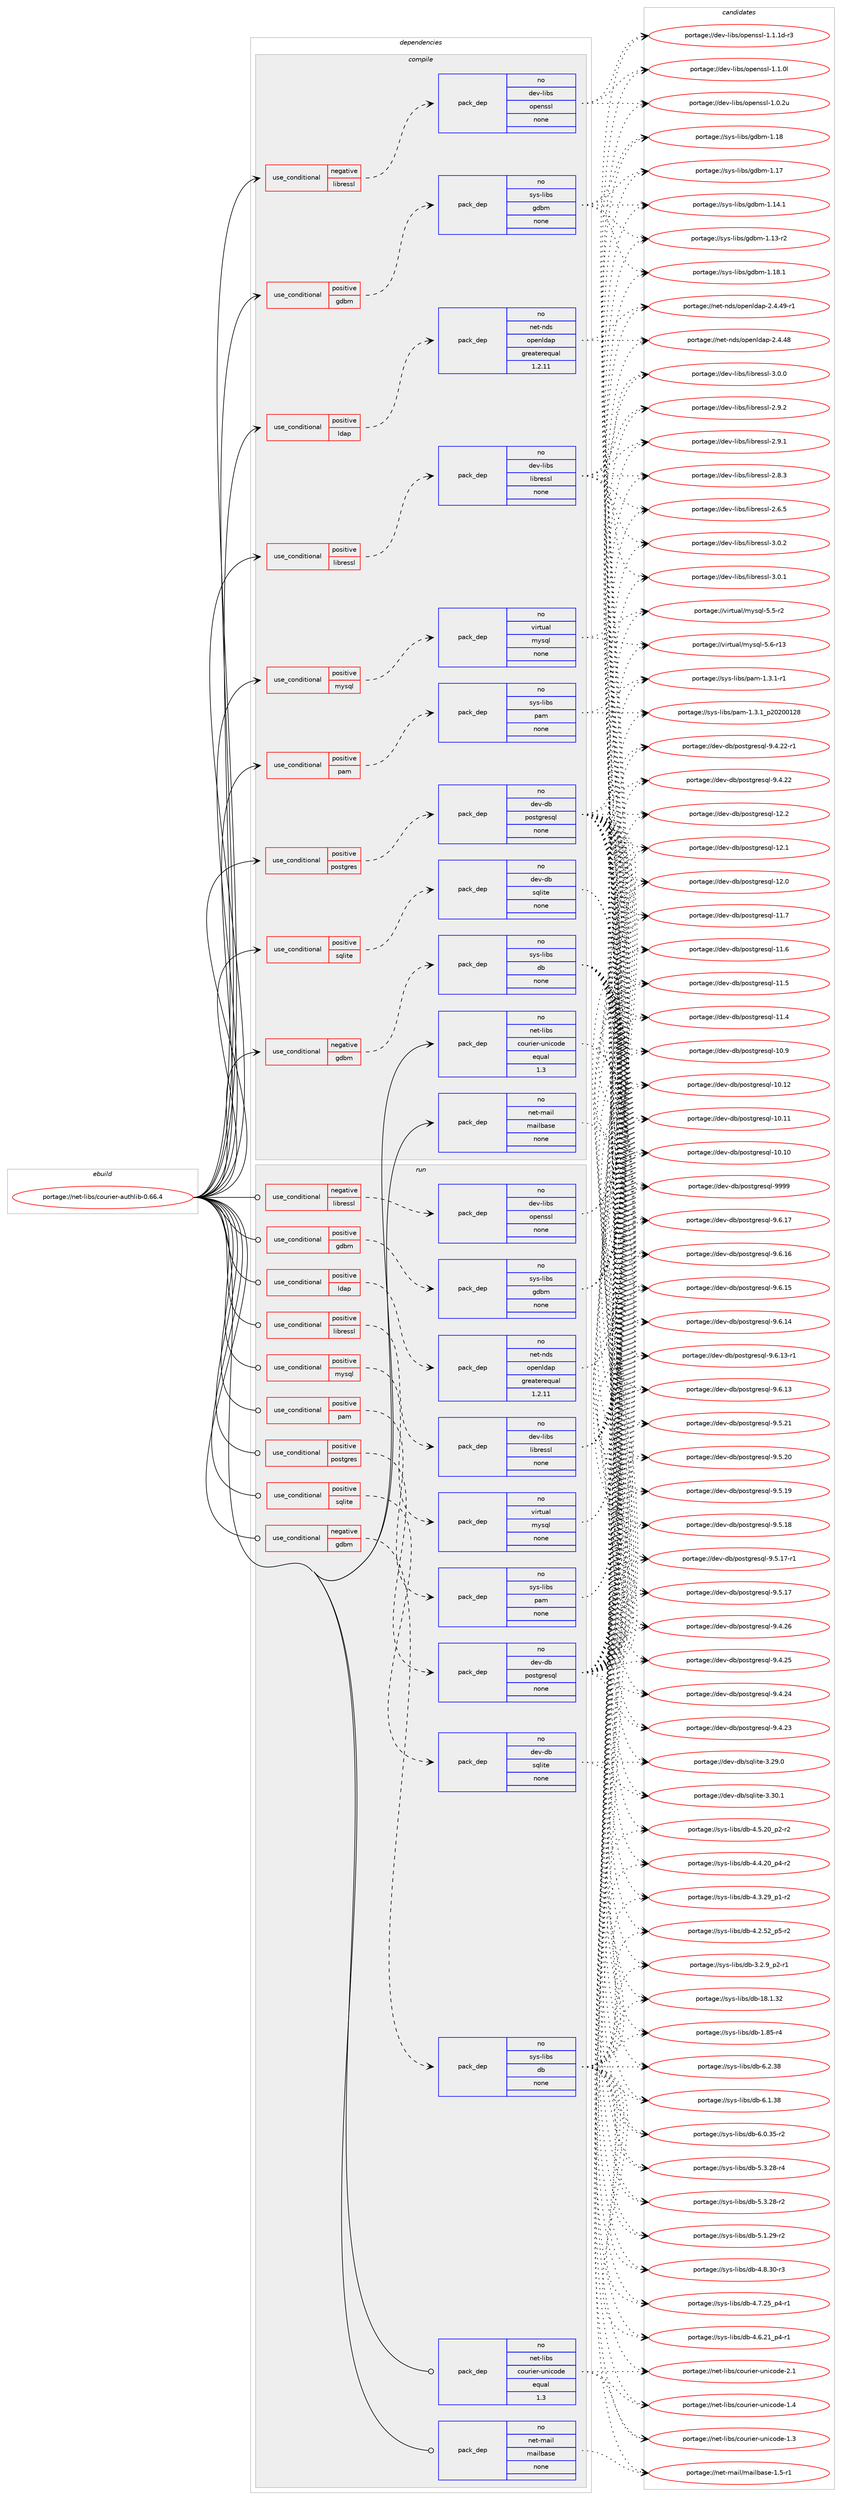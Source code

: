 digraph prolog {

# *************
# Graph options
# *************

newrank=true;
concentrate=true;
compound=true;
graph [rankdir=LR,fontname=Helvetica,fontsize=10,ranksep=1.5];#, ranksep=2.5, nodesep=0.2];
edge  [arrowhead=vee];
node  [fontname=Helvetica,fontsize=10];

# **********
# The ebuild
# **********

subgraph cluster_leftcol {
color=gray;
rank=same;
label=<<i>ebuild</i>>;
id [label="portage://net-libs/courier-authlib-0.66.4", color=red, width=4, href="../net-libs/courier-authlib-0.66.4.svg"];
}

# ****************
# The dependencies
# ****************

subgraph cluster_midcol {
color=gray;
label=<<i>dependencies</i>>;
subgraph cluster_compile {
fillcolor="#eeeeee";
style=filled;
label=<<i>compile</i>>;
subgraph cond26524 {
dependency124990 [label=<<TABLE BORDER="0" CELLBORDER="1" CELLSPACING="0" CELLPADDING="4"><TR><TD ROWSPAN="3" CELLPADDING="10">use_conditional</TD></TR><TR><TD>negative</TD></TR><TR><TD>gdbm</TD></TR></TABLE>>, shape=none, color=red];
subgraph pack96294 {
dependency124991 [label=<<TABLE BORDER="0" CELLBORDER="1" CELLSPACING="0" CELLPADDING="4" WIDTH="220"><TR><TD ROWSPAN="6" CELLPADDING="30">pack_dep</TD></TR><TR><TD WIDTH="110">no</TD></TR><TR><TD>sys-libs</TD></TR><TR><TD>db</TD></TR><TR><TD>none</TD></TR><TR><TD></TD></TR></TABLE>>, shape=none, color=blue];
}
dependency124990:e -> dependency124991:w [weight=20,style="dashed",arrowhead="vee"];
}
id:e -> dependency124990:w [weight=20,style="solid",arrowhead="vee"];
subgraph cond26525 {
dependency124992 [label=<<TABLE BORDER="0" CELLBORDER="1" CELLSPACING="0" CELLPADDING="4"><TR><TD ROWSPAN="3" CELLPADDING="10">use_conditional</TD></TR><TR><TD>negative</TD></TR><TR><TD>libressl</TD></TR></TABLE>>, shape=none, color=red];
subgraph pack96295 {
dependency124993 [label=<<TABLE BORDER="0" CELLBORDER="1" CELLSPACING="0" CELLPADDING="4" WIDTH="220"><TR><TD ROWSPAN="6" CELLPADDING="30">pack_dep</TD></TR><TR><TD WIDTH="110">no</TD></TR><TR><TD>dev-libs</TD></TR><TR><TD>openssl</TD></TR><TR><TD>none</TD></TR><TR><TD></TD></TR></TABLE>>, shape=none, color=blue];
}
dependency124992:e -> dependency124993:w [weight=20,style="dashed",arrowhead="vee"];
}
id:e -> dependency124992:w [weight=20,style="solid",arrowhead="vee"];
subgraph cond26526 {
dependency124994 [label=<<TABLE BORDER="0" CELLBORDER="1" CELLSPACING="0" CELLPADDING="4"><TR><TD ROWSPAN="3" CELLPADDING="10">use_conditional</TD></TR><TR><TD>positive</TD></TR><TR><TD>gdbm</TD></TR></TABLE>>, shape=none, color=red];
subgraph pack96296 {
dependency124995 [label=<<TABLE BORDER="0" CELLBORDER="1" CELLSPACING="0" CELLPADDING="4" WIDTH="220"><TR><TD ROWSPAN="6" CELLPADDING="30">pack_dep</TD></TR><TR><TD WIDTH="110">no</TD></TR><TR><TD>sys-libs</TD></TR><TR><TD>gdbm</TD></TR><TR><TD>none</TD></TR><TR><TD></TD></TR></TABLE>>, shape=none, color=blue];
}
dependency124994:e -> dependency124995:w [weight=20,style="dashed",arrowhead="vee"];
}
id:e -> dependency124994:w [weight=20,style="solid",arrowhead="vee"];
subgraph cond26527 {
dependency124996 [label=<<TABLE BORDER="0" CELLBORDER="1" CELLSPACING="0" CELLPADDING="4"><TR><TD ROWSPAN="3" CELLPADDING="10">use_conditional</TD></TR><TR><TD>positive</TD></TR><TR><TD>ldap</TD></TR></TABLE>>, shape=none, color=red];
subgraph pack96297 {
dependency124997 [label=<<TABLE BORDER="0" CELLBORDER="1" CELLSPACING="0" CELLPADDING="4" WIDTH="220"><TR><TD ROWSPAN="6" CELLPADDING="30">pack_dep</TD></TR><TR><TD WIDTH="110">no</TD></TR><TR><TD>net-nds</TD></TR><TR><TD>openldap</TD></TR><TR><TD>greaterequal</TD></TR><TR><TD>1.2.11</TD></TR></TABLE>>, shape=none, color=blue];
}
dependency124996:e -> dependency124997:w [weight=20,style="dashed",arrowhead="vee"];
}
id:e -> dependency124996:w [weight=20,style="solid",arrowhead="vee"];
subgraph cond26528 {
dependency124998 [label=<<TABLE BORDER="0" CELLBORDER="1" CELLSPACING="0" CELLPADDING="4"><TR><TD ROWSPAN="3" CELLPADDING="10">use_conditional</TD></TR><TR><TD>positive</TD></TR><TR><TD>libressl</TD></TR></TABLE>>, shape=none, color=red];
subgraph pack96298 {
dependency124999 [label=<<TABLE BORDER="0" CELLBORDER="1" CELLSPACING="0" CELLPADDING="4" WIDTH="220"><TR><TD ROWSPAN="6" CELLPADDING="30">pack_dep</TD></TR><TR><TD WIDTH="110">no</TD></TR><TR><TD>dev-libs</TD></TR><TR><TD>libressl</TD></TR><TR><TD>none</TD></TR><TR><TD></TD></TR></TABLE>>, shape=none, color=blue];
}
dependency124998:e -> dependency124999:w [weight=20,style="dashed",arrowhead="vee"];
}
id:e -> dependency124998:w [weight=20,style="solid",arrowhead="vee"];
subgraph cond26529 {
dependency125000 [label=<<TABLE BORDER="0" CELLBORDER="1" CELLSPACING="0" CELLPADDING="4"><TR><TD ROWSPAN="3" CELLPADDING="10">use_conditional</TD></TR><TR><TD>positive</TD></TR><TR><TD>mysql</TD></TR></TABLE>>, shape=none, color=red];
subgraph pack96299 {
dependency125001 [label=<<TABLE BORDER="0" CELLBORDER="1" CELLSPACING="0" CELLPADDING="4" WIDTH="220"><TR><TD ROWSPAN="6" CELLPADDING="30">pack_dep</TD></TR><TR><TD WIDTH="110">no</TD></TR><TR><TD>virtual</TD></TR><TR><TD>mysql</TD></TR><TR><TD>none</TD></TR><TR><TD></TD></TR></TABLE>>, shape=none, color=blue];
}
dependency125000:e -> dependency125001:w [weight=20,style="dashed",arrowhead="vee"];
}
id:e -> dependency125000:w [weight=20,style="solid",arrowhead="vee"];
subgraph cond26530 {
dependency125002 [label=<<TABLE BORDER="0" CELLBORDER="1" CELLSPACING="0" CELLPADDING="4"><TR><TD ROWSPAN="3" CELLPADDING="10">use_conditional</TD></TR><TR><TD>positive</TD></TR><TR><TD>pam</TD></TR></TABLE>>, shape=none, color=red];
subgraph pack96300 {
dependency125003 [label=<<TABLE BORDER="0" CELLBORDER="1" CELLSPACING="0" CELLPADDING="4" WIDTH="220"><TR><TD ROWSPAN="6" CELLPADDING="30">pack_dep</TD></TR><TR><TD WIDTH="110">no</TD></TR><TR><TD>sys-libs</TD></TR><TR><TD>pam</TD></TR><TR><TD>none</TD></TR><TR><TD></TD></TR></TABLE>>, shape=none, color=blue];
}
dependency125002:e -> dependency125003:w [weight=20,style="dashed",arrowhead="vee"];
}
id:e -> dependency125002:w [weight=20,style="solid",arrowhead="vee"];
subgraph cond26531 {
dependency125004 [label=<<TABLE BORDER="0" CELLBORDER="1" CELLSPACING="0" CELLPADDING="4"><TR><TD ROWSPAN="3" CELLPADDING="10">use_conditional</TD></TR><TR><TD>positive</TD></TR><TR><TD>postgres</TD></TR></TABLE>>, shape=none, color=red];
subgraph pack96301 {
dependency125005 [label=<<TABLE BORDER="0" CELLBORDER="1" CELLSPACING="0" CELLPADDING="4" WIDTH="220"><TR><TD ROWSPAN="6" CELLPADDING="30">pack_dep</TD></TR><TR><TD WIDTH="110">no</TD></TR><TR><TD>dev-db</TD></TR><TR><TD>postgresql</TD></TR><TR><TD>none</TD></TR><TR><TD></TD></TR></TABLE>>, shape=none, color=blue];
}
dependency125004:e -> dependency125005:w [weight=20,style="dashed",arrowhead="vee"];
}
id:e -> dependency125004:w [weight=20,style="solid",arrowhead="vee"];
subgraph cond26532 {
dependency125006 [label=<<TABLE BORDER="0" CELLBORDER="1" CELLSPACING="0" CELLPADDING="4"><TR><TD ROWSPAN="3" CELLPADDING="10">use_conditional</TD></TR><TR><TD>positive</TD></TR><TR><TD>sqlite</TD></TR></TABLE>>, shape=none, color=red];
subgraph pack96302 {
dependency125007 [label=<<TABLE BORDER="0" CELLBORDER="1" CELLSPACING="0" CELLPADDING="4" WIDTH="220"><TR><TD ROWSPAN="6" CELLPADDING="30">pack_dep</TD></TR><TR><TD WIDTH="110">no</TD></TR><TR><TD>dev-db</TD></TR><TR><TD>sqlite</TD></TR><TR><TD>none</TD></TR><TR><TD></TD></TR></TABLE>>, shape=none, color=blue];
}
dependency125006:e -> dependency125007:w [weight=20,style="dashed",arrowhead="vee"];
}
id:e -> dependency125006:w [weight=20,style="solid",arrowhead="vee"];
subgraph pack96303 {
dependency125008 [label=<<TABLE BORDER="0" CELLBORDER="1" CELLSPACING="0" CELLPADDING="4" WIDTH="220"><TR><TD ROWSPAN="6" CELLPADDING="30">pack_dep</TD></TR><TR><TD WIDTH="110">no</TD></TR><TR><TD>net-libs</TD></TR><TR><TD>courier-unicode</TD></TR><TR><TD>equal</TD></TR><TR><TD>1.3</TD></TR></TABLE>>, shape=none, color=blue];
}
id:e -> dependency125008:w [weight=20,style="solid",arrowhead="vee"];
subgraph pack96304 {
dependency125009 [label=<<TABLE BORDER="0" CELLBORDER="1" CELLSPACING="0" CELLPADDING="4" WIDTH="220"><TR><TD ROWSPAN="6" CELLPADDING="30">pack_dep</TD></TR><TR><TD WIDTH="110">no</TD></TR><TR><TD>net-mail</TD></TR><TR><TD>mailbase</TD></TR><TR><TD>none</TD></TR><TR><TD></TD></TR></TABLE>>, shape=none, color=blue];
}
id:e -> dependency125009:w [weight=20,style="solid",arrowhead="vee"];
}
subgraph cluster_compileandrun {
fillcolor="#eeeeee";
style=filled;
label=<<i>compile and run</i>>;
}
subgraph cluster_run {
fillcolor="#eeeeee";
style=filled;
label=<<i>run</i>>;
subgraph cond26533 {
dependency125010 [label=<<TABLE BORDER="0" CELLBORDER="1" CELLSPACING="0" CELLPADDING="4"><TR><TD ROWSPAN="3" CELLPADDING="10">use_conditional</TD></TR><TR><TD>negative</TD></TR><TR><TD>gdbm</TD></TR></TABLE>>, shape=none, color=red];
subgraph pack96305 {
dependency125011 [label=<<TABLE BORDER="0" CELLBORDER="1" CELLSPACING="0" CELLPADDING="4" WIDTH="220"><TR><TD ROWSPAN="6" CELLPADDING="30">pack_dep</TD></TR><TR><TD WIDTH="110">no</TD></TR><TR><TD>sys-libs</TD></TR><TR><TD>db</TD></TR><TR><TD>none</TD></TR><TR><TD></TD></TR></TABLE>>, shape=none, color=blue];
}
dependency125010:e -> dependency125011:w [weight=20,style="dashed",arrowhead="vee"];
}
id:e -> dependency125010:w [weight=20,style="solid",arrowhead="odot"];
subgraph cond26534 {
dependency125012 [label=<<TABLE BORDER="0" CELLBORDER="1" CELLSPACING="0" CELLPADDING="4"><TR><TD ROWSPAN="3" CELLPADDING="10">use_conditional</TD></TR><TR><TD>negative</TD></TR><TR><TD>libressl</TD></TR></TABLE>>, shape=none, color=red];
subgraph pack96306 {
dependency125013 [label=<<TABLE BORDER="0" CELLBORDER="1" CELLSPACING="0" CELLPADDING="4" WIDTH="220"><TR><TD ROWSPAN="6" CELLPADDING="30">pack_dep</TD></TR><TR><TD WIDTH="110">no</TD></TR><TR><TD>dev-libs</TD></TR><TR><TD>openssl</TD></TR><TR><TD>none</TD></TR><TR><TD></TD></TR></TABLE>>, shape=none, color=blue];
}
dependency125012:e -> dependency125013:w [weight=20,style="dashed",arrowhead="vee"];
}
id:e -> dependency125012:w [weight=20,style="solid",arrowhead="odot"];
subgraph cond26535 {
dependency125014 [label=<<TABLE BORDER="0" CELLBORDER="1" CELLSPACING="0" CELLPADDING="4"><TR><TD ROWSPAN="3" CELLPADDING="10">use_conditional</TD></TR><TR><TD>positive</TD></TR><TR><TD>gdbm</TD></TR></TABLE>>, shape=none, color=red];
subgraph pack96307 {
dependency125015 [label=<<TABLE BORDER="0" CELLBORDER="1" CELLSPACING="0" CELLPADDING="4" WIDTH="220"><TR><TD ROWSPAN="6" CELLPADDING="30">pack_dep</TD></TR><TR><TD WIDTH="110">no</TD></TR><TR><TD>sys-libs</TD></TR><TR><TD>gdbm</TD></TR><TR><TD>none</TD></TR><TR><TD></TD></TR></TABLE>>, shape=none, color=blue];
}
dependency125014:e -> dependency125015:w [weight=20,style="dashed",arrowhead="vee"];
}
id:e -> dependency125014:w [weight=20,style="solid",arrowhead="odot"];
subgraph cond26536 {
dependency125016 [label=<<TABLE BORDER="0" CELLBORDER="1" CELLSPACING="0" CELLPADDING="4"><TR><TD ROWSPAN="3" CELLPADDING="10">use_conditional</TD></TR><TR><TD>positive</TD></TR><TR><TD>ldap</TD></TR></TABLE>>, shape=none, color=red];
subgraph pack96308 {
dependency125017 [label=<<TABLE BORDER="0" CELLBORDER="1" CELLSPACING="0" CELLPADDING="4" WIDTH="220"><TR><TD ROWSPAN="6" CELLPADDING="30">pack_dep</TD></TR><TR><TD WIDTH="110">no</TD></TR><TR><TD>net-nds</TD></TR><TR><TD>openldap</TD></TR><TR><TD>greaterequal</TD></TR><TR><TD>1.2.11</TD></TR></TABLE>>, shape=none, color=blue];
}
dependency125016:e -> dependency125017:w [weight=20,style="dashed",arrowhead="vee"];
}
id:e -> dependency125016:w [weight=20,style="solid",arrowhead="odot"];
subgraph cond26537 {
dependency125018 [label=<<TABLE BORDER="0" CELLBORDER="1" CELLSPACING="0" CELLPADDING="4"><TR><TD ROWSPAN="3" CELLPADDING="10">use_conditional</TD></TR><TR><TD>positive</TD></TR><TR><TD>libressl</TD></TR></TABLE>>, shape=none, color=red];
subgraph pack96309 {
dependency125019 [label=<<TABLE BORDER="0" CELLBORDER="1" CELLSPACING="0" CELLPADDING="4" WIDTH="220"><TR><TD ROWSPAN="6" CELLPADDING="30">pack_dep</TD></TR><TR><TD WIDTH="110">no</TD></TR><TR><TD>dev-libs</TD></TR><TR><TD>libressl</TD></TR><TR><TD>none</TD></TR><TR><TD></TD></TR></TABLE>>, shape=none, color=blue];
}
dependency125018:e -> dependency125019:w [weight=20,style="dashed",arrowhead="vee"];
}
id:e -> dependency125018:w [weight=20,style="solid",arrowhead="odot"];
subgraph cond26538 {
dependency125020 [label=<<TABLE BORDER="0" CELLBORDER="1" CELLSPACING="0" CELLPADDING="4"><TR><TD ROWSPAN="3" CELLPADDING="10">use_conditional</TD></TR><TR><TD>positive</TD></TR><TR><TD>mysql</TD></TR></TABLE>>, shape=none, color=red];
subgraph pack96310 {
dependency125021 [label=<<TABLE BORDER="0" CELLBORDER="1" CELLSPACING="0" CELLPADDING="4" WIDTH="220"><TR><TD ROWSPAN="6" CELLPADDING="30">pack_dep</TD></TR><TR><TD WIDTH="110">no</TD></TR><TR><TD>virtual</TD></TR><TR><TD>mysql</TD></TR><TR><TD>none</TD></TR><TR><TD></TD></TR></TABLE>>, shape=none, color=blue];
}
dependency125020:e -> dependency125021:w [weight=20,style="dashed",arrowhead="vee"];
}
id:e -> dependency125020:w [weight=20,style="solid",arrowhead="odot"];
subgraph cond26539 {
dependency125022 [label=<<TABLE BORDER="0" CELLBORDER="1" CELLSPACING="0" CELLPADDING="4"><TR><TD ROWSPAN="3" CELLPADDING="10">use_conditional</TD></TR><TR><TD>positive</TD></TR><TR><TD>pam</TD></TR></TABLE>>, shape=none, color=red];
subgraph pack96311 {
dependency125023 [label=<<TABLE BORDER="0" CELLBORDER="1" CELLSPACING="0" CELLPADDING="4" WIDTH="220"><TR><TD ROWSPAN="6" CELLPADDING="30">pack_dep</TD></TR><TR><TD WIDTH="110">no</TD></TR><TR><TD>sys-libs</TD></TR><TR><TD>pam</TD></TR><TR><TD>none</TD></TR><TR><TD></TD></TR></TABLE>>, shape=none, color=blue];
}
dependency125022:e -> dependency125023:w [weight=20,style="dashed",arrowhead="vee"];
}
id:e -> dependency125022:w [weight=20,style="solid",arrowhead="odot"];
subgraph cond26540 {
dependency125024 [label=<<TABLE BORDER="0" CELLBORDER="1" CELLSPACING="0" CELLPADDING="4"><TR><TD ROWSPAN="3" CELLPADDING="10">use_conditional</TD></TR><TR><TD>positive</TD></TR><TR><TD>postgres</TD></TR></TABLE>>, shape=none, color=red];
subgraph pack96312 {
dependency125025 [label=<<TABLE BORDER="0" CELLBORDER="1" CELLSPACING="0" CELLPADDING="4" WIDTH="220"><TR><TD ROWSPAN="6" CELLPADDING="30">pack_dep</TD></TR><TR><TD WIDTH="110">no</TD></TR><TR><TD>dev-db</TD></TR><TR><TD>postgresql</TD></TR><TR><TD>none</TD></TR><TR><TD></TD></TR></TABLE>>, shape=none, color=blue];
}
dependency125024:e -> dependency125025:w [weight=20,style="dashed",arrowhead="vee"];
}
id:e -> dependency125024:w [weight=20,style="solid",arrowhead="odot"];
subgraph cond26541 {
dependency125026 [label=<<TABLE BORDER="0" CELLBORDER="1" CELLSPACING="0" CELLPADDING="4"><TR><TD ROWSPAN="3" CELLPADDING="10">use_conditional</TD></TR><TR><TD>positive</TD></TR><TR><TD>sqlite</TD></TR></TABLE>>, shape=none, color=red];
subgraph pack96313 {
dependency125027 [label=<<TABLE BORDER="0" CELLBORDER="1" CELLSPACING="0" CELLPADDING="4" WIDTH="220"><TR><TD ROWSPAN="6" CELLPADDING="30">pack_dep</TD></TR><TR><TD WIDTH="110">no</TD></TR><TR><TD>dev-db</TD></TR><TR><TD>sqlite</TD></TR><TR><TD>none</TD></TR><TR><TD></TD></TR></TABLE>>, shape=none, color=blue];
}
dependency125026:e -> dependency125027:w [weight=20,style="dashed",arrowhead="vee"];
}
id:e -> dependency125026:w [weight=20,style="solid",arrowhead="odot"];
subgraph pack96314 {
dependency125028 [label=<<TABLE BORDER="0" CELLBORDER="1" CELLSPACING="0" CELLPADDING="4" WIDTH="220"><TR><TD ROWSPAN="6" CELLPADDING="30">pack_dep</TD></TR><TR><TD WIDTH="110">no</TD></TR><TR><TD>net-libs</TD></TR><TR><TD>courier-unicode</TD></TR><TR><TD>equal</TD></TR><TR><TD>1.3</TD></TR></TABLE>>, shape=none, color=blue];
}
id:e -> dependency125028:w [weight=20,style="solid",arrowhead="odot"];
subgraph pack96315 {
dependency125029 [label=<<TABLE BORDER="0" CELLBORDER="1" CELLSPACING="0" CELLPADDING="4" WIDTH="220"><TR><TD ROWSPAN="6" CELLPADDING="30">pack_dep</TD></TR><TR><TD WIDTH="110">no</TD></TR><TR><TD>net-mail</TD></TR><TR><TD>mailbase</TD></TR><TR><TD>none</TD></TR><TR><TD></TD></TR></TABLE>>, shape=none, color=blue];
}
id:e -> dependency125029:w [weight=20,style="solid",arrowhead="odot"];
}
}

# **************
# The candidates
# **************

subgraph cluster_choices {
rank=same;
color=gray;
label=<<i>candidates</i>>;

subgraph choice96294 {
color=black;
nodesep=1;
choice1151211154510810598115471009845544650465156 [label="portage://sys-libs/db-6.2.38", color=red, width=4,href="../sys-libs/db-6.2.38.svg"];
choice1151211154510810598115471009845544649465156 [label="portage://sys-libs/db-6.1.38", color=red, width=4,href="../sys-libs/db-6.1.38.svg"];
choice11512111545108105981154710098455446484651534511450 [label="portage://sys-libs/db-6.0.35-r2", color=red, width=4,href="../sys-libs/db-6.0.35-r2.svg"];
choice11512111545108105981154710098455346514650564511452 [label="portage://sys-libs/db-5.3.28-r4", color=red, width=4,href="../sys-libs/db-5.3.28-r4.svg"];
choice11512111545108105981154710098455346514650564511450 [label="portage://sys-libs/db-5.3.28-r2", color=red, width=4,href="../sys-libs/db-5.3.28-r2.svg"];
choice11512111545108105981154710098455346494650574511450 [label="portage://sys-libs/db-5.1.29-r2", color=red, width=4,href="../sys-libs/db-5.1.29-r2.svg"];
choice11512111545108105981154710098455246564651484511451 [label="portage://sys-libs/db-4.8.30-r3", color=red, width=4,href="../sys-libs/db-4.8.30-r3.svg"];
choice115121115451081059811547100984552465546505395112524511449 [label="portage://sys-libs/db-4.7.25_p4-r1", color=red, width=4,href="../sys-libs/db-4.7.25_p4-r1.svg"];
choice115121115451081059811547100984552465446504995112524511449 [label="portage://sys-libs/db-4.6.21_p4-r1", color=red, width=4,href="../sys-libs/db-4.6.21_p4-r1.svg"];
choice115121115451081059811547100984552465346504895112504511450 [label="portage://sys-libs/db-4.5.20_p2-r2", color=red, width=4,href="../sys-libs/db-4.5.20_p2-r2.svg"];
choice115121115451081059811547100984552465246504895112524511450 [label="portage://sys-libs/db-4.4.20_p4-r2", color=red, width=4,href="../sys-libs/db-4.4.20_p4-r2.svg"];
choice115121115451081059811547100984552465146505795112494511450 [label="portage://sys-libs/db-4.3.29_p1-r2", color=red, width=4,href="../sys-libs/db-4.3.29_p1-r2.svg"];
choice115121115451081059811547100984552465046535095112534511450 [label="portage://sys-libs/db-4.2.52_p5-r2", color=red, width=4,href="../sys-libs/db-4.2.52_p5-r2.svg"];
choice1151211154510810598115471009845514650465795112504511449 [label="portage://sys-libs/db-3.2.9_p2-r1", color=red, width=4,href="../sys-libs/db-3.2.9_p2-r1.svg"];
choice115121115451081059811547100984549564649465150 [label="portage://sys-libs/db-18.1.32", color=red, width=4,href="../sys-libs/db-18.1.32.svg"];
choice1151211154510810598115471009845494656534511452 [label="portage://sys-libs/db-1.85-r4", color=red, width=4,href="../sys-libs/db-1.85-r4.svg"];
dependency124991:e -> choice1151211154510810598115471009845544650465156:w [style=dotted,weight="100"];
dependency124991:e -> choice1151211154510810598115471009845544649465156:w [style=dotted,weight="100"];
dependency124991:e -> choice11512111545108105981154710098455446484651534511450:w [style=dotted,weight="100"];
dependency124991:e -> choice11512111545108105981154710098455346514650564511452:w [style=dotted,weight="100"];
dependency124991:e -> choice11512111545108105981154710098455346514650564511450:w [style=dotted,weight="100"];
dependency124991:e -> choice11512111545108105981154710098455346494650574511450:w [style=dotted,weight="100"];
dependency124991:e -> choice11512111545108105981154710098455246564651484511451:w [style=dotted,weight="100"];
dependency124991:e -> choice115121115451081059811547100984552465546505395112524511449:w [style=dotted,weight="100"];
dependency124991:e -> choice115121115451081059811547100984552465446504995112524511449:w [style=dotted,weight="100"];
dependency124991:e -> choice115121115451081059811547100984552465346504895112504511450:w [style=dotted,weight="100"];
dependency124991:e -> choice115121115451081059811547100984552465246504895112524511450:w [style=dotted,weight="100"];
dependency124991:e -> choice115121115451081059811547100984552465146505795112494511450:w [style=dotted,weight="100"];
dependency124991:e -> choice115121115451081059811547100984552465046535095112534511450:w [style=dotted,weight="100"];
dependency124991:e -> choice1151211154510810598115471009845514650465795112504511449:w [style=dotted,weight="100"];
dependency124991:e -> choice115121115451081059811547100984549564649465150:w [style=dotted,weight="100"];
dependency124991:e -> choice1151211154510810598115471009845494656534511452:w [style=dotted,weight="100"];
}
subgraph choice96295 {
color=black;
nodesep=1;
choice1001011184510810598115471111121011101151151084549464946491004511451 [label="portage://dev-libs/openssl-1.1.1d-r3", color=red, width=4,href="../dev-libs/openssl-1.1.1d-r3.svg"];
choice100101118451081059811547111112101110115115108454946494648108 [label="portage://dev-libs/openssl-1.1.0l", color=red, width=4,href="../dev-libs/openssl-1.1.0l.svg"];
choice100101118451081059811547111112101110115115108454946484650117 [label="portage://dev-libs/openssl-1.0.2u", color=red, width=4,href="../dev-libs/openssl-1.0.2u.svg"];
dependency124993:e -> choice1001011184510810598115471111121011101151151084549464946491004511451:w [style=dotted,weight="100"];
dependency124993:e -> choice100101118451081059811547111112101110115115108454946494648108:w [style=dotted,weight="100"];
dependency124993:e -> choice100101118451081059811547111112101110115115108454946484650117:w [style=dotted,weight="100"];
}
subgraph choice96296 {
color=black;
nodesep=1;
choice1151211154510810598115471031009810945494649564649 [label="portage://sys-libs/gdbm-1.18.1", color=red, width=4,href="../sys-libs/gdbm-1.18.1.svg"];
choice115121115451081059811547103100981094549464956 [label="portage://sys-libs/gdbm-1.18", color=red, width=4,href="../sys-libs/gdbm-1.18.svg"];
choice115121115451081059811547103100981094549464955 [label="portage://sys-libs/gdbm-1.17", color=red, width=4,href="../sys-libs/gdbm-1.17.svg"];
choice1151211154510810598115471031009810945494649524649 [label="portage://sys-libs/gdbm-1.14.1", color=red, width=4,href="../sys-libs/gdbm-1.14.1.svg"];
choice1151211154510810598115471031009810945494649514511450 [label="portage://sys-libs/gdbm-1.13-r2", color=red, width=4,href="../sys-libs/gdbm-1.13-r2.svg"];
dependency124995:e -> choice1151211154510810598115471031009810945494649564649:w [style=dotted,weight="100"];
dependency124995:e -> choice115121115451081059811547103100981094549464956:w [style=dotted,weight="100"];
dependency124995:e -> choice115121115451081059811547103100981094549464955:w [style=dotted,weight="100"];
dependency124995:e -> choice1151211154510810598115471031009810945494649524649:w [style=dotted,weight="100"];
dependency124995:e -> choice1151211154510810598115471031009810945494649514511450:w [style=dotted,weight="100"];
}
subgraph choice96297 {
color=black;
nodesep=1;
choice110101116451101001154711111210111010810097112455046524652574511449 [label="portage://net-nds/openldap-2.4.49-r1", color=red, width=4,href="../net-nds/openldap-2.4.49-r1.svg"];
choice11010111645110100115471111121011101081009711245504652465256 [label="portage://net-nds/openldap-2.4.48", color=red, width=4,href="../net-nds/openldap-2.4.48.svg"];
dependency124997:e -> choice110101116451101001154711111210111010810097112455046524652574511449:w [style=dotted,weight="100"];
dependency124997:e -> choice11010111645110100115471111121011101081009711245504652465256:w [style=dotted,weight="100"];
}
subgraph choice96298 {
color=black;
nodesep=1;
choice10010111845108105981154710810598114101115115108455146484650 [label="portage://dev-libs/libressl-3.0.2", color=red, width=4,href="../dev-libs/libressl-3.0.2.svg"];
choice10010111845108105981154710810598114101115115108455146484649 [label="portage://dev-libs/libressl-3.0.1", color=red, width=4,href="../dev-libs/libressl-3.0.1.svg"];
choice10010111845108105981154710810598114101115115108455146484648 [label="portage://dev-libs/libressl-3.0.0", color=red, width=4,href="../dev-libs/libressl-3.0.0.svg"];
choice10010111845108105981154710810598114101115115108455046574650 [label="portage://dev-libs/libressl-2.9.2", color=red, width=4,href="../dev-libs/libressl-2.9.2.svg"];
choice10010111845108105981154710810598114101115115108455046574649 [label="portage://dev-libs/libressl-2.9.1", color=red, width=4,href="../dev-libs/libressl-2.9.1.svg"];
choice10010111845108105981154710810598114101115115108455046564651 [label="portage://dev-libs/libressl-2.8.3", color=red, width=4,href="../dev-libs/libressl-2.8.3.svg"];
choice10010111845108105981154710810598114101115115108455046544653 [label="portage://dev-libs/libressl-2.6.5", color=red, width=4,href="../dev-libs/libressl-2.6.5.svg"];
dependency124999:e -> choice10010111845108105981154710810598114101115115108455146484650:w [style=dotted,weight="100"];
dependency124999:e -> choice10010111845108105981154710810598114101115115108455146484649:w [style=dotted,weight="100"];
dependency124999:e -> choice10010111845108105981154710810598114101115115108455146484648:w [style=dotted,weight="100"];
dependency124999:e -> choice10010111845108105981154710810598114101115115108455046574650:w [style=dotted,weight="100"];
dependency124999:e -> choice10010111845108105981154710810598114101115115108455046574649:w [style=dotted,weight="100"];
dependency124999:e -> choice10010111845108105981154710810598114101115115108455046564651:w [style=dotted,weight="100"];
dependency124999:e -> choice10010111845108105981154710810598114101115115108455046544653:w [style=dotted,weight="100"];
}
subgraph choice96299 {
color=black;
nodesep=1;
choice118105114116117971084710912111511310845534654451144951 [label="portage://virtual/mysql-5.6-r13", color=red, width=4,href="../virtual/mysql-5.6-r13.svg"];
choice1181051141161179710847109121115113108455346534511450 [label="portage://virtual/mysql-5.5-r2", color=red, width=4,href="../virtual/mysql-5.5-r2.svg"];
dependency125001:e -> choice118105114116117971084710912111511310845534654451144951:w [style=dotted,weight="100"];
dependency125001:e -> choice1181051141161179710847109121115113108455346534511450:w [style=dotted,weight="100"];
}
subgraph choice96300 {
color=black;
nodesep=1;
choice11512111545108105981154711297109454946514649951125048504848495056 [label="portage://sys-libs/pam-1.3.1_p20200128", color=red, width=4,href="../sys-libs/pam-1.3.1_p20200128.svg"];
choice115121115451081059811547112971094549465146494511449 [label="portage://sys-libs/pam-1.3.1-r1", color=red, width=4,href="../sys-libs/pam-1.3.1-r1.svg"];
dependency125003:e -> choice11512111545108105981154711297109454946514649951125048504848495056:w [style=dotted,weight="100"];
dependency125003:e -> choice115121115451081059811547112971094549465146494511449:w [style=dotted,weight="100"];
}
subgraph choice96301 {
color=black;
nodesep=1;
choice1001011184510098471121111151161031141011151131084557575757 [label="portage://dev-db/postgresql-9999", color=red, width=4,href="../dev-db/postgresql-9999.svg"];
choice10010111845100984711211111511610311410111511310845574654464955 [label="portage://dev-db/postgresql-9.6.17", color=red, width=4,href="../dev-db/postgresql-9.6.17.svg"];
choice10010111845100984711211111511610311410111511310845574654464954 [label="portage://dev-db/postgresql-9.6.16", color=red, width=4,href="../dev-db/postgresql-9.6.16.svg"];
choice10010111845100984711211111511610311410111511310845574654464953 [label="portage://dev-db/postgresql-9.6.15", color=red, width=4,href="../dev-db/postgresql-9.6.15.svg"];
choice10010111845100984711211111511610311410111511310845574654464952 [label="portage://dev-db/postgresql-9.6.14", color=red, width=4,href="../dev-db/postgresql-9.6.14.svg"];
choice100101118451009847112111115116103114101115113108455746544649514511449 [label="portage://dev-db/postgresql-9.6.13-r1", color=red, width=4,href="../dev-db/postgresql-9.6.13-r1.svg"];
choice10010111845100984711211111511610311410111511310845574654464951 [label="portage://dev-db/postgresql-9.6.13", color=red, width=4,href="../dev-db/postgresql-9.6.13.svg"];
choice10010111845100984711211111511610311410111511310845574653465049 [label="portage://dev-db/postgresql-9.5.21", color=red, width=4,href="../dev-db/postgresql-9.5.21.svg"];
choice10010111845100984711211111511610311410111511310845574653465048 [label="portage://dev-db/postgresql-9.5.20", color=red, width=4,href="../dev-db/postgresql-9.5.20.svg"];
choice10010111845100984711211111511610311410111511310845574653464957 [label="portage://dev-db/postgresql-9.5.19", color=red, width=4,href="../dev-db/postgresql-9.5.19.svg"];
choice10010111845100984711211111511610311410111511310845574653464956 [label="portage://dev-db/postgresql-9.5.18", color=red, width=4,href="../dev-db/postgresql-9.5.18.svg"];
choice100101118451009847112111115116103114101115113108455746534649554511449 [label="portage://dev-db/postgresql-9.5.17-r1", color=red, width=4,href="../dev-db/postgresql-9.5.17-r1.svg"];
choice10010111845100984711211111511610311410111511310845574653464955 [label="portage://dev-db/postgresql-9.5.17", color=red, width=4,href="../dev-db/postgresql-9.5.17.svg"];
choice10010111845100984711211111511610311410111511310845574652465054 [label="portage://dev-db/postgresql-9.4.26", color=red, width=4,href="../dev-db/postgresql-9.4.26.svg"];
choice10010111845100984711211111511610311410111511310845574652465053 [label="portage://dev-db/postgresql-9.4.25", color=red, width=4,href="../dev-db/postgresql-9.4.25.svg"];
choice10010111845100984711211111511610311410111511310845574652465052 [label="portage://dev-db/postgresql-9.4.24", color=red, width=4,href="../dev-db/postgresql-9.4.24.svg"];
choice10010111845100984711211111511610311410111511310845574652465051 [label="portage://dev-db/postgresql-9.4.23", color=red, width=4,href="../dev-db/postgresql-9.4.23.svg"];
choice100101118451009847112111115116103114101115113108455746524650504511449 [label="portage://dev-db/postgresql-9.4.22-r1", color=red, width=4,href="../dev-db/postgresql-9.4.22-r1.svg"];
choice10010111845100984711211111511610311410111511310845574652465050 [label="portage://dev-db/postgresql-9.4.22", color=red, width=4,href="../dev-db/postgresql-9.4.22.svg"];
choice1001011184510098471121111151161031141011151131084549504650 [label="portage://dev-db/postgresql-12.2", color=red, width=4,href="../dev-db/postgresql-12.2.svg"];
choice1001011184510098471121111151161031141011151131084549504649 [label="portage://dev-db/postgresql-12.1", color=red, width=4,href="../dev-db/postgresql-12.1.svg"];
choice1001011184510098471121111151161031141011151131084549504648 [label="portage://dev-db/postgresql-12.0", color=red, width=4,href="../dev-db/postgresql-12.0.svg"];
choice1001011184510098471121111151161031141011151131084549494655 [label="portage://dev-db/postgresql-11.7", color=red, width=4,href="../dev-db/postgresql-11.7.svg"];
choice1001011184510098471121111151161031141011151131084549494654 [label="portage://dev-db/postgresql-11.6", color=red, width=4,href="../dev-db/postgresql-11.6.svg"];
choice1001011184510098471121111151161031141011151131084549494653 [label="portage://dev-db/postgresql-11.5", color=red, width=4,href="../dev-db/postgresql-11.5.svg"];
choice1001011184510098471121111151161031141011151131084549494652 [label="portage://dev-db/postgresql-11.4", color=red, width=4,href="../dev-db/postgresql-11.4.svg"];
choice1001011184510098471121111151161031141011151131084549484657 [label="portage://dev-db/postgresql-10.9", color=red, width=4,href="../dev-db/postgresql-10.9.svg"];
choice100101118451009847112111115116103114101115113108454948464950 [label="portage://dev-db/postgresql-10.12", color=red, width=4,href="../dev-db/postgresql-10.12.svg"];
choice100101118451009847112111115116103114101115113108454948464949 [label="portage://dev-db/postgresql-10.11", color=red, width=4,href="../dev-db/postgresql-10.11.svg"];
choice100101118451009847112111115116103114101115113108454948464948 [label="portage://dev-db/postgresql-10.10", color=red, width=4,href="../dev-db/postgresql-10.10.svg"];
dependency125005:e -> choice1001011184510098471121111151161031141011151131084557575757:w [style=dotted,weight="100"];
dependency125005:e -> choice10010111845100984711211111511610311410111511310845574654464955:w [style=dotted,weight="100"];
dependency125005:e -> choice10010111845100984711211111511610311410111511310845574654464954:w [style=dotted,weight="100"];
dependency125005:e -> choice10010111845100984711211111511610311410111511310845574654464953:w [style=dotted,weight="100"];
dependency125005:e -> choice10010111845100984711211111511610311410111511310845574654464952:w [style=dotted,weight="100"];
dependency125005:e -> choice100101118451009847112111115116103114101115113108455746544649514511449:w [style=dotted,weight="100"];
dependency125005:e -> choice10010111845100984711211111511610311410111511310845574654464951:w [style=dotted,weight="100"];
dependency125005:e -> choice10010111845100984711211111511610311410111511310845574653465049:w [style=dotted,weight="100"];
dependency125005:e -> choice10010111845100984711211111511610311410111511310845574653465048:w [style=dotted,weight="100"];
dependency125005:e -> choice10010111845100984711211111511610311410111511310845574653464957:w [style=dotted,weight="100"];
dependency125005:e -> choice10010111845100984711211111511610311410111511310845574653464956:w [style=dotted,weight="100"];
dependency125005:e -> choice100101118451009847112111115116103114101115113108455746534649554511449:w [style=dotted,weight="100"];
dependency125005:e -> choice10010111845100984711211111511610311410111511310845574653464955:w [style=dotted,weight="100"];
dependency125005:e -> choice10010111845100984711211111511610311410111511310845574652465054:w [style=dotted,weight="100"];
dependency125005:e -> choice10010111845100984711211111511610311410111511310845574652465053:w [style=dotted,weight="100"];
dependency125005:e -> choice10010111845100984711211111511610311410111511310845574652465052:w [style=dotted,weight="100"];
dependency125005:e -> choice10010111845100984711211111511610311410111511310845574652465051:w [style=dotted,weight="100"];
dependency125005:e -> choice100101118451009847112111115116103114101115113108455746524650504511449:w [style=dotted,weight="100"];
dependency125005:e -> choice10010111845100984711211111511610311410111511310845574652465050:w [style=dotted,weight="100"];
dependency125005:e -> choice1001011184510098471121111151161031141011151131084549504650:w [style=dotted,weight="100"];
dependency125005:e -> choice1001011184510098471121111151161031141011151131084549504649:w [style=dotted,weight="100"];
dependency125005:e -> choice1001011184510098471121111151161031141011151131084549504648:w [style=dotted,weight="100"];
dependency125005:e -> choice1001011184510098471121111151161031141011151131084549494655:w [style=dotted,weight="100"];
dependency125005:e -> choice1001011184510098471121111151161031141011151131084549494654:w [style=dotted,weight="100"];
dependency125005:e -> choice1001011184510098471121111151161031141011151131084549494653:w [style=dotted,weight="100"];
dependency125005:e -> choice1001011184510098471121111151161031141011151131084549494652:w [style=dotted,weight="100"];
dependency125005:e -> choice1001011184510098471121111151161031141011151131084549484657:w [style=dotted,weight="100"];
dependency125005:e -> choice100101118451009847112111115116103114101115113108454948464950:w [style=dotted,weight="100"];
dependency125005:e -> choice100101118451009847112111115116103114101115113108454948464949:w [style=dotted,weight="100"];
dependency125005:e -> choice100101118451009847112111115116103114101115113108454948464948:w [style=dotted,weight="100"];
}
subgraph choice96302 {
color=black;
nodesep=1;
choice10010111845100984711511310810511610145514651484649 [label="portage://dev-db/sqlite-3.30.1", color=red, width=4,href="../dev-db/sqlite-3.30.1.svg"];
choice10010111845100984711511310810511610145514650574648 [label="portage://dev-db/sqlite-3.29.0", color=red, width=4,href="../dev-db/sqlite-3.29.0.svg"];
dependency125007:e -> choice10010111845100984711511310810511610145514651484649:w [style=dotted,weight="100"];
dependency125007:e -> choice10010111845100984711511310810511610145514650574648:w [style=dotted,weight="100"];
}
subgraph choice96303 {
color=black;
nodesep=1;
choice11010111645108105981154799111117114105101114451171101059911110010145504649 [label="portage://net-libs/courier-unicode-2.1", color=red, width=4,href="../net-libs/courier-unicode-2.1.svg"];
choice11010111645108105981154799111117114105101114451171101059911110010145494652 [label="portage://net-libs/courier-unicode-1.4", color=red, width=4,href="../net-libs/courier-unicode-1.4.svg"];
choice11010111645108105981154799111117114105101114451171101059911110010145494651 [label="portage://net-libs/courier-unicode-1.3", color=red, width=4,href="../net-libs/courier-unicode-1.3.svg"];
dependency125008:e -> choice11010111645108105981154799111117114105101114451171101059911110010145504649:w [style=dotted,weight="100"];
dependency125008:e -> choice11010111645108105981154799111117114105101114451171101059911110010145494652:w [style=dotted,weight="100"];
dependency125008:e -> choice11010111645108105981154799111117114105101114451171101059911110010145494651:w [style=dotted,weight="100"];
}
subgraph choice96304 {
color=black;
nodesep=1;
choice110101116451099710510847109971051089897115101454946534511449 [label="portage://net-mail/mailbase-1.5-r1", color=red, width=4,href="../net-mail/mailbase-1.5-r1.svg"];
dependency125009:e -> choice110101116451099710510847109971051089897115101454946534511449:w [style=dotted,weight="100"];
}
subgraph choice96305 {
color=black;
nodesep=1;
choice1151211154510810598115471009845544650465156 [label="portage://sys-libs/db-6.2.38", color=red, width=4,href="../sys-libs/db-6.2.38.svg"];
choice1151211154510810598115471009845544649465156 [label="portage://sys-libs/db-6.1.38", color=red, width=4,href="../sys-libs/db-6.1.38.svg"];
choice11512111545108105981154710098455446484651534511450 [label="portage://sys-libs/db-6.0.35-r2", color=red, width=4,href="../sys-libs/db-6.0.35-r2.svg"];
choice11512111545108105981154710098455346514650564511452 [label="portage://sys-libs/db-5.3.28-r4", color=red, width=4,href="../sys-libs/db-5.3.28-r4.svg"];
choice11512111545108105981154710098455346514650564511450 [label="portage://sys-libs/db-5.3.28-r2", color=red, width=4,href="../sys-libs/db-5.3.28-r2.svg"];
choice11512111545108105981154710098455346494650574511450 [label="portage://sys-libs/db-5.1.29-r2", color=red, width=4,href="../sys-libs/db-5.1.29-r2.svg"];
choice11512111545108105981154710098455246564651484511451 [label="portage://sys-libs/db-4.8.30-r3", color=red, width=4,href="../sys-libs/db-4.8.30-r3.svg"];
choice115121115451081059811547100984552465546505395112524511449 [label="portage://sys-libs/db-4.7.25_p4-r1", color=red, width=4,href="../sys-libs/db-4.7.25_p4-r1.svg"];
choice115121115451081059811547100984552465446504995112524511449 [label="portage://sys-libs/db-4.6.21_p4-r1", color=red, width=4,href="../sys-libs/db-4.6.21_p4-r1.svg"];
choice115121115451081059811547100984552465346504895112504511450 [label="portage://sys-libs/db-4.5.20_p2-r2", color=red, width=4,href="../sys-libs/db-4.5.20_p2-r2.svg"];
choice115121115451081059811547100984552465246504895112524511450 [label="portage://sys-libs/db-4.4.20_p4-r2", color=red, width=4,href="../sys-libs/db-4.4.20_p4-r2.svg"];
choice115121115451081059811547100984552465146505795112494511450 [label="portage://sys-libs/db-4.3.29_p1-r2", color=red, width=4,href="../sys-libs/db-4.3.29_p1-r2.svg"];
choice115121115451081059811547100984552465046535095112534511450 [label="portage://sys-libs/db-4.2.52_p5-r2", color=red, width=4,href="../sys-libs/db-4.2.52_p5-r2.svg"];
choice1151211154510810598115471009845514650465795112504511449 [label="portage://sys-libs/db-3.2.9_p2-r1", color=red, width=4,href="../sys-libs/db-3.2.9_p2-r1.svg"];
choice115121115451081059811547100984549564649465150 [label="portage://sys-libs/db-18.1.32", color=red, width=4,href="../sys-libs/db-18.1.32.svg"];
choice1151211154510810598115471009845494656534511452 [label="portage://sys-libs/db-1.85-r4", color=red, width=4,href="../sys-libs/db-1.85-r4.svg"];
dependency125011:e -> choice1151211154510810598115471009845544650465156:w [style=dotted,weight="100"];
dependency125011:e -> choice1151211154510810598115471009845544649465156:w [style=dotted,weight="100"];
dependency125011:e -> choice11512111545108105981154710098455446484651534511450:w [style=dotted,weight="100"];
dependency125011:e -> choice11512111545108105981154710098455346514650564511452:w [style=dotted,weight="100"];
dependency125011:e -> choice11512111545108105981154710098455346514650564511450:w [style=dotted,weight="100"];
dependency125011:e -> choice11512111545108105981154710098455346494650574511450:w [style=dotted,weight="100"];
dependency125011:e -> choice11512111545108105981154710098455246564651484511451:w [style=dotted,weight="100"];
dependency125011:e -> choice115121115451081059811547100984552465546505395112524511449:w [style=dotted,weight="100"];
dependency125011:e -> choice115121115451081059811547100984552465446504995112524511449:w [style=dotted,weight="100"];
dependency125011:e -> choice115121115451081059811547100984552465346504895112504511450:w [style=dotted,weight="100"];
dependency125011:e -> choice115121115451081059811547100984552465246504895112524511450:w [style=dotted,weight="100"];
dependency125011:e -> choice115121115451081059811547100984552465146505795112494511450:w [style=dotted,weight="100"];
dependency125011:e -> choice115121115451081059811547100984552465046535095112534511450:w [style=dotted,weight="100"];
dependency125011:e -> choice1151211154510810598115471009845514650465795112504511449:w [style=dotted,weight="100"];
dependency125011:e -> choice115121115451081059811547100984549564649465150:w [style=dotted,weight="100"];
dependency125011:e -> choice1151211154510810598115471009845494656534511452:w [style=dotted,weight="100"];
}
subgraph choice96306 {
color=black;
nodesep=1;
choice1001011184510810598115471111121011101151151084549464946491004511451 [label="portage://dev-libs/openssl-1.1.1d-r3", color=red, width=4,href="../dev-libs/openssl-1.1.1d-r3.svg"];
choice100101118451081059811547111112101110115115108454946494648108 [label="portage://dev-libs/openssl-1.1.0l", color=red, width=4,href="../dev-libs/openssl-1.1.0l.svg"];
choice100101118451081059811547111112101110115115108454946484650117 [label="portage://dev-libs/openssl-1.0.2u", color=red, width=4,href="../dev-libs/openssl-1.0.2u.svg"];
dependency125013:e -> choice1001011184510810598115471111121011101151151084549464946491004511451:w [style=dotted,weight="100"];
dependency125013:e -> choice100101118451081059811547111112101110115115108454946494648108:w [style=dotted,weight="100"];
dependency125013:e -> choice100101118451081059811547111112101110115115108454946484650117:w [style=dotted,weight="100"];
}
subgraph choice96307 {
color=black;
nodesep=1;
choice1151211154510810598115471031009810945494649564649 [label="portage://sys-libs/gdbm-1.18.1", color=red, width=4,href="../sys-libs/gdbm-1.18.1.svg"];
choice115121115451081059811547103100981094549464956 [label="portage://sys-libs/gdbm-1.18", color=red, width=4,href="../sys-libs/gdbm-1.18.svg"];
choice115121115451081059811547103100981094549464955 [label="portage://sys-libs/gdbm-1.17", color=red, width=4,href="../sys-libs/gdbm-1.17.svg"];
choice1151211154510810598115471031009810945494649524649 [label="portage://sys-libs/gdbm-1.14.1", color=red, width=4,href="../sys-libs/gdbm-1.14.1.svg"];
choice1151211154510810598115471031009810945494649514511450 [label="portage://sys-libs/gdbm-1.13-r2", color=red, width=4,href="../sys-libs/gdbm-1.13-r2.svg"];
dependency125015:e -> choice1151211154510810598115471031009810945494649564649:w [style=dotted,weight="100"];
dependency125015:e -> choice115121115451081059811547103100981094549464956:w [style=dotted,weight="100"];
dependency125015:e -> choice115121115451081059811547103100981094549464955:w [style=dotted,weight="100"];
dependency125015:e -> choice1151211154510810598115471031009810945494649524649:w [style=dotted,weight="100"];
dependency125015:e -> choice1151211154510810598115471031009810945494649514511450:w [style=dotted,weight="100"];
}
subgraph choice96308 {
color=black;
nodesep=1;
choice110101116451101001154711111210111010810097112455046524652574511449 [label="portage://net-nds/openldap-2.4.49-r1", color=red, width=4,href="../net-nds/openldap-2.4.49-r1.svg"];
choice11010111645110100115471111121011101081009711245504652465256 [label="portage://net-nds/openldap-2.4.48", color=red, width=4,href="../net-nds/openldap-2.4.48.svg"];
dependency125017:e -> choice110101116451101001154711111210111010810097112455046524652574511449:w [style=dotted,weight="100"];
dependency125017:e -> choice11010111645110100115471111121011101081009711245504652465256:w [style=dotted,weight="100"];
}
subgraph choice96309 {
color=black;
nodesep=1;
choice10010111845108105981154710810598114101115115108455146484650 [label="portage://dev-libs/libressl-3.0.2", color=red, width=4,href="../dev-libs/libressl-3.0.2.svg"];
choice10010111845108105981154710810598114101115115108455146484649 [label="portage://dev-libs/libressl-3.0.1", color=red, width=4,href="../dev-libs/libressl-3.0.1.svg"];
choice10010111845108105981154710810598114101115115108455146484648 [label="portage://dev-libs/libressl-3.0.0", color=red, width=4,href="../dev-libs/libressl-3.0.0.svg"];
choice10010111845108105981154710810598114101115115108455046574650 [label="portage://dev-libs/libressl-2.9.2", color=red, width=4,href="../dev-libs/libressl-2.9.2.svg"];
choice10010111845108105981154710810598114101115115108455046574649 [label="portage://dev-libs/libressl-2.9.1", color=red, width=4,href="../dev-libs/libressl-2.9.1.svg"];
choice10010111845108105981154710810598114101115115108455046564651 [label="portage://dev-libs/libressl-2.8.3", color=red, width=4,href="../dev-libs/libressl-2.8.3.svg"];
choice10010111845108105981154710810598114101115115108455046544653 [label="portage://dev-libs/libressl-2.6.5", color=red, width=4,href="../dev-libs/libressl-2.6.5.svg"];
dependency125019:e -> choice10010111845108105981154710810598114101115115108455146484650:w [style=dotted,weight="100"];
dependency125019:e -> choice10010111845108105981154710810598114101115115108455146484649:w [style=dotted,weight="100"];
dependency125019:e -> choice10010111845108105981154710810598114101115115108455146484648:w [style=dotted,weight="100"];
dependency125019:e -> choice10010111845108105981154710810598114101115115108455046574650:w [style=dotted,weight="100"];
dependency125019:e -> choice10010111845108105981154710810598114101115115108455046574649:w [style=dotted,weight="100"];
dependency125019:e -> choice10010111845108105981154710810598114101115115108455046564651:w [style=dotted,weight="100"];
dependency125019:e -> choice10010111845108105981154710810598114101115115108455046544653:w [style=dotted,weight="100"];
}
subgraph choice96310 {
color=black;
nodesep=1;
choice118105114116117971084710912111511310845534654451144951 [label="portage://virtual/mysql-5.6-r13", color=red, width=4,href="../virtual/mysql-5.6-r13.svg"];
choice1181051141161179710847109121115113108455346534511450 [label="portage://virtual/mysql-5.5-r2", color=red, width=4,href="../virtual/mysql-5.5-r2.svg"];
dependency125021:e -> choice118105114116117971084710912111511310845534654451144951:w [style=dotted,weight="100"];
dependency125021:e -> choice1181051141161179710847109121115113108455346534511450:w [style=dotted,weight="100"];
}
subgraph choice96311 {
color=black;
nodesep=1;
choice11512111545108105981154711297109454946514649951125048504848495056 [label="portage://sys-libs/pam-1.3.1_p20200128", color=red, width=4,href="../sys-libs/pam-1.3.1_p20200128.svg"];
choice115121115451081059811547112971094549465146494511449 [label="portage://sys-libs/pam-1.3.1-r1", color=red, width=4,href="../sys-libs/pam-1.3.1-r1.svg"];
dependency125023:e -> choice11512111545108105981154711297109454946514649951125048504848495056:w [style=dotted,weight="100"];
dependency125023:e -> choice115121115451081059811547112971094549465146494511449:w [style=dotted,weight="100"];
}
subgraph choice96312 {
color=black;
nodesep=1;
choice1001011184510098471121111151161031141011151131084557575757 [label="portage://dev-db/postgresql-9999", color=red, width=4,href="../dev-db/postgresql-9999.svg"];
choice10010111845100984711211111511610311410111511310845574654464955 [label="portage://dev-db/postgresql-9.6.17", color=red, width=4,href="../dev-db/postgresql-9.6.17.svg"];
choice10010111845100984711211111511610311410111511310845574654464954 [label="portage://dev-db/postgresql-9.6.16", color=red, width=4,href="../dev-db/postgresql-9.6.16.svg"];
choice10010111845100984711211111511610311410111511310845574654464953 [label="portage://dev-db/postgresql-9.6.15", color=red, width=4,href="../dev-db/postgresql-9.6.15.svg"];
choice10010111845100984711211111511610311410111511310845574654464952 [label="portage://dev-db/postgresql-9.6.14", color=red, width=4,href="../dev-db/postgresql-9.6.14.svg"];
choice100101118451009847112111115116103114101115113108455746544649514511449 [label="portage://dev-db/postgresql-9.6.13-r1", color=red, width=4,href="../dev-db/postgresql-9.6.13-r1.svg"];
choice10010111845100984711211111511610311410111511310845574654464951 [label="portage://dev-db/postgresql-9.6.13", color=red, width=4,href="../dev-db/postgresql-9.6.13.svg"];
choice10010111845100984711211111511610311410111511310845574653465049 [label="portage://dev-db/postgresql-9.5.21", color=red, width=4,href="../dev-db/postgresql-9.5.21.svg"];
choice10010111845100984711211111511610311410111511310845574653465048 [label="portage://dev-db/postgresql-9.5.20", color=red, width=4,href="../dev-db/postgresql-9.5.20.svg"];
choice10010111845100984711211111511610311410111511310845574653464957 [label="portage://dev-db/postgresql-9.5.19", color=red, width=4,href="../dev-db/postgresql-9.5.19.svg"];
choice10010111845100984711211111511610311410111511310845574653464956 [label="portage://dev-db/postgresql-9.5.18", color=red, width=4,href="../dev-db/postgresql-9.5.18.svg"];
choice100101118451009847112111115116103114101115113108455746534649554511449 [label="portage://dev-db/postgresql-9.5.17-r1", color=red, width=4,href="../dev-db/postgresql-9.5.17-r1.svg"];
choice10010111845100984711211111511610311410111511310845574653464955 [label="portage://dev-db/postgresql-9.5.17", color=red, width=4,href="../dev-db/postgresql-9.5.17.svg"];
choice10010111845100984711211111511610311410111511310845574652465054 [label="portage://dev-db/postgresql-9.4.26", color=red, width=4,href="../dev-db/postgresql-9.4.26.svg"];
choice10010111845100984711211111511610311410111511310845574652465053 [label="portage://dev-db/postgresql-9.4.25", color=red, width=4,href="../dev-db/postgresql-9.4.25.svg"];
choice10010111845100984711211111511610311410111511310845574652465052 [label="portage://dev-db/postgresql-9.4.24", color=red, width=4,href="../dev-db/postgresql-9.4.24.svg"];
choice10010111845100984711211111511610311410111511310845574652465051 [label="portage://dev-db/postgresql-9.4.23", color=red, width=4,href="../dev-db/postgresql-9.4.23.svg"];
choice100101118451009847112111115116103114101115113108455746524650504511449 [label="portage://dev-db/postgresql-9.4.22-r1", color=red, width=4,href="../dev-db/postgresql-9.4.22-r1.svg"];
choice10010111845100984711211111511610311410111511310845574652465050 [label="portage://dev-db/postgresql-9.4.22", color=red, width=4,href="../dev-db/postgresql-9.4.22.svg"];
choice1001011184510098471121111151161031141011151131084549504650 [label="portage://dev-db/postgresql-12.2", color=red, width=4,href="../dev-db/postgresql-12.2.svg"];
choice1001011184510098471121111151161031141011151131084549504649 [label="portage://dev-db/postgresql-12.1", color=red, width=4,href="../dev-db/postgresql-12.1.svg"];
choice1001011184510098471121111151161031141011151131084549504648 [label="portage://dev-db/postgresql-12.0", color=red, width=4,href="../dev-db/postgresql-12.0.svg"];
choice1001011184510098471121111151161031141011151131084549494655 [label="portage://dev-db/postgresql-11.7", color=red, width=4,href="../dev-db/postgresql-11.7.svg"];
choice1001011184510098471121111151161031141011151131084549494654 [label="portage://dev-db/postgresql-11.6", color=red, width=4,href="../dev-db/postgresql-11.6.svg"];
choice1001011184510098471121111151161031141011151131084549494653 [label="portage://dev-db/postgresql-11.5", color=red, width=4,href="../dev-db/postgresql-11.5.svg"];
choice1001011184510098471121111151161031141011151131084549494652 [label="portage://dev-db/postgresql-11.4", color=red, width=4,href="../dev-db/postgresql-11.4.svg"];
choice1001011184510098471121111151161031141011151131084549484657 [label="portage://dev-db/postgresql-10.9", color=red, width=4,href="../dev-db/postgresql-10.9.svg"];
choice100101118451009847112111115116103114101115113108454948464950 [label="portage://dev-db/postgresql-10.12", color=red, width=4,href="../dev-db/postgresql-10.12.svg"];
choice100101118451009847112111115116103114101115113108454948464949 [label="portage://dev-db/postgresql-10.11", color=red, width=4,href="../dev-db/postgresql-10.11.svg"];
choice100101118451009847112111115116103114101115113108454948464948 [label="portage://dev-db/postgresql-10.10", color=red, width=4,href="../dev-db/postgresql-10.10.svg"];
dependency125025:e -> choice1001011184510098471121111151161031141011151131084557575757:w [style=dotted,weight="100"];
dependency125025:e -> choice10010111845100984711211111511610311410111511310845574654464955:w [style=dotted,weight="100"];
dependency125025:e -> choice10010111845100984711211111511610311410111511310845574654464954:w [style=dotted,weight="100"];
dependency125025:e -> choice10010111845100984711211111511610311410111511310845574654464953:w [style=dotted,weight="100"];
dependency125025:e -> choice10010111845100984711211111511610311410111511310845574654464952:w [style=dotted,weight="100"];
dependency125025:e -> choice100101118451009847112111115116103114101115113108455746544649514511449:w [style=dotted,weight="100"];
dependency125025:e -> choice10010111845100984711211111511610311410111511310845574654464951:w [style=dotted,weight="100"];
dependency125025:e -> choice10010111845100984711211111511610311410111511310845574653465049:w [style=dotted,weight="100"];
dependency125025:e -> choice10010111845100984711211111511610311410111511310845574653465048:w [style=dotted,weight="100"];
dependency125025:e -> choice10010111845100984711211111511610311410111511310845574653464957:w [style=dotted,weight="100"];
dependency125025:e -> choice10010111845100984711211111511610311410111511310845574653464956:w [style=dotted,weight="100"];
dependency125025:e -> choice100101118451009847112111115116103114101115113108455746534649554511449:w [style=dotted,weight="100"];
dependency125025:e -> choice10010111845100984711211111511610311410111511310845574653464955:w [style=dotted,weight="100"];
dependency125025:e -> choice10010111845100984711211111511610311410111511310845574652465054:w [style=dotted,weight="100"];
dependency125025:e -> choice10010111845100984711211111511610311410111511310845574652465053:w [style=dotted,weight="100"];
dependency125025:e -> choice10010111845100984711211111511610311410111511310845574652465052:w [style=dotted,weight="100"];
dependency125025:e -> choice10010111845100984711211111511610311410111511310845574652465051:w [style=dotted,weight="100"];
dependency125025:e -> choice100101118451009847112111115116103114101115113108455746524650504511449:w [style=dotted,weight="100"];
dependency125025:e -> choice10010111845100984711211111511610311410111511310845574652465050:w [style=dotted,weight="100"];
dependency125025:e -> choice1001011184510098471121111151161031141011151131084549504650:w [style=dotted,weight="100"];
dependency125025:e -> choice1001011184510098471121111151161031141011151131084549504649:w [style=dotted,weight="100"];
dependency125025:e -> choice1001011184510098471121111151161031141011151131084549504648:w [style=dotted,weight="100"];
dependency125025:e -> choice1001011184510098471121111151161031141011151131084549494655:w [style=dotted,weight="100"];
dependency125025:e -> choice1001011184510098471121111151161031141011151131084549494654:w [style=dotted,weight="100"];
dependency125025:e -> choice1001011184510098471121111151161031141011151131084549494653:w [style=dotted,weight="100"];
dependency125025:e -> choice1001011184510098471121111151161031141011151131084549494652:w [style=dotted,weight="100"];
dependency125025:e -> choice1001011184510098471121111151161031141011151131084549484657:w [style=dotted,weight="100"];
dependency125025:e -> choice100101118451009847112111115116103114101115113108454948464950:w [style=dotted,weight="100"];
dependency125025:e -> choice100101118451009847112111115116103114101115113108454948464949:w [style=dotted,weight="100"];
dependency125025:e -> choice100101118451009847112111115116103114101115113108454948464948:w [style=dotted,weight="100"];
}
subgraph choice96313 {
color=black;
nodesep=1;
choice10010111845100984711511310810511610145514651484649 [label="portage://dev-db/sqlite-3.30.1", color=red, width=4,href="../dev-db/sqlite-3.30.1.svg"];
choice10010111845100984711511310810511610145514650574648 [label="portage://dev-db/sqlite-3.29.0", color=red, width=4,href="../dev-db/sqlite-3.29.0.svg"];
dependency125027:e -> choice10010111845100984711511310810511610145514651484649:w [style=dotted,weight="100"];
dependency125027:e -> choice10010111845100984711511310810511610145514650574648:w [style=dotted,weight="100"];
}
subgraph choice96314 {
color=black;
nodesep=1;
choice11010111645108105981154799111117114105101114451171101059911110010145504649 [label="portage://net-libs/courier-unicode-2.1", color=red, width=4,href="../net-libs/courier-unicode-2.1.svg"];
choice11010111645108105981154799111117114105101114451171101059911110010145494652 [label="portage://net-libs/courier-unicode-1.4", color=red, width=4,href="../net-libs/courier-unicode-1.4.svg"];
choice11010111645108105981154799111117114105101114451171101059911110010145494651 [label="portage://net-libs/courier-unicode-1.3", color=red, width=4,href="../net-libs/courier-unicode-1.3.svg"];
dependency125028:e -> choice11010111645108105981154799111117114105101114451171101059911110010145504649:w [style=dotted,weight="100"];
dependency125028:e -> choice11010111645108105981154799111117114105101114451171101059911110010145494652:w [style=dotted,weight="100"];
dependency125028:e -> choice11010111645108105981154799111117114105101114451171101059911110010145494651:w [style=dotted,weight="100"];
}
subgraph choice96315 {
color=black;
nodesep=1;
choice110101116451099710510847109971051089897115101454946534511449 [label="portage://net-mail/mailbase-1.5-r1", color=red, width=4,href="../net-mail/mailbase-1.5-r1.svg"];
dependency125029:e -> choice110101116451099710510847109971051089897115101454946534511449:w [style=dotted,weight="100"];
}
}

}
